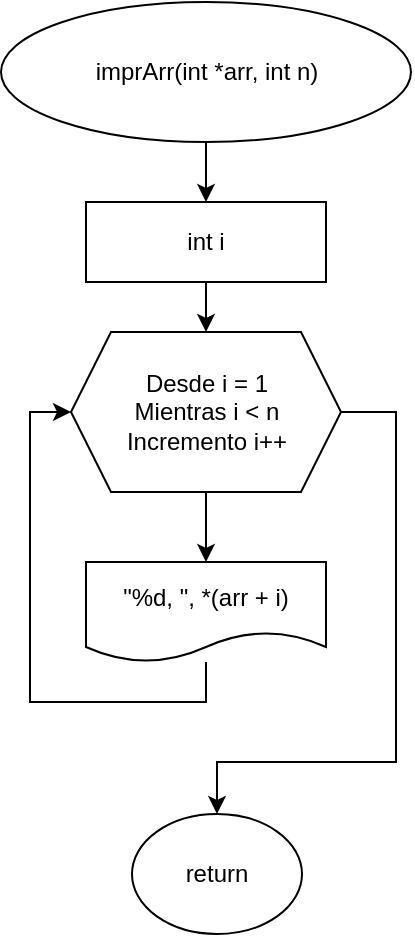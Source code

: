 <mxfile version="22.0.0" type="device">
  <diagram name="Página-1" id="5vkWipXI4Jd7R3DipBLy">
    <mxGraphModel dx="989" dy="553" grid="1" gridSize="10" guides="1" tooltips="1" connect="1" arrows="1" fold="1" page="1" pageScale="1" pageWidth="827" pageHeight="1169" math="0" shadow="0">
      <root>
        <mxCell id="0" />
        <mxCell id="1" parent="0" />
        <mxCell id="yecwBfwort3IGkdsRdy6-21" style="edgeStyle=orthogonalEdgeStyle;rounded=0;orthogonalLoop=1;jettySize=auto;html=1;entryX=0.5;entryY=0;entryDx=0;entryDy=0;" edge="1" parent="1" source="yecwBfwort3IGkdsRdy6-2" target="yecwBfwort3IGkdsRdy6-19">
          <mxGeometry relative="1" as="geometry" />
        </mxCell>
        <mxCell id="yecwBfwort3IGkdsRdy6-2" value="imprArr(int *arr, int n)" style="ellipse;whiteSpace=wrap;html=1;" vertex="1" parent="1">
          <mxGeometry x="442.5" y="40" width="205" height="70" as="geometry" />
        </mxCell>
        <mxCell id="yecwBfwort3IGkdsRdy6-23" style="edgeStyle=orthogonalEdgeStyle;rounded=0;orthogonalLoop=1;jettySize=auto;html=1;entryX=0.5;entryY=0;entryDx=0;entryDy=0;" edge="1" parent="1" source="yecwBfwort3IGkdsRdy6-19" target="yecwBfwort3IGkdsRdy6-22">
          <mxGeometry relative="1" as="geometry" />
        </mxCell>
        <mxCell id="yecwBfwort3IGkdsRdy6-19" value="int i" style="rounded=0;whiteSpace=wrap;html=1;" vertex="1" parent="1">
          <mxGeometry x="485" y="140" width="120" height="40" as="geometry" />
        </mxCell>
        <mxCell id="yecwBfwort3IGkdsRdy6-49" style="edgeStyle=orthogonalEdgeStyle;rounded=0;orthogonalLoop=1;jettySize=auto;html=1;entryX=0.5;entryY=0;entryDx=0;entryDy=0;" edge="1" parent="1" source="yecwBfwort3IGkdsRdy6-22" target="yecwBfwort3IGkdsRdy6-38">
          <mxGeometry relative="1" as="geometry">
            <Array as="points">
              <mxPoint x="640" y="245" />
              <mxPoint x="640" y="420" />
              <mxPoint x="550" y="420" />
            </Array>
          </mxGeometry>
        </mxCell>
        <mxCell id="yecwBfwort3IGkdsRdy6-92" style="edgeStyle=orthogonalEdgeStyle;rounded=0;orthogonalLoop=1;jettySize=auto;html=1;entryX=0.5;entryY=0;entryDx=0;entryDy=0;" edge="1" parent="1" source="yecwBfwort3IGkdsRdy6-22" target="yecwBfwort3IGkdsRdy6-91">
          <mxGeometry relative="1" as="geometry" />
        </mxCell>
        <mxCell id="yecwBfwort3IGkdsRdy6-22" value="Desde i = 1&lt;br&gt;Mientras i &amp;lt; n&lt;br&gt;Incremento i++" style="shape=hexagon;perimeter=hexagonPerimeter2;whiteSpace=wrap;html=1;fixedSize=1;" vertex="1" parent="1">
          <mxGeometry x="477.5" y="205" width="135" height="80" as="geometry" />
        </mxCell>
        <mxCell id="yecwBfwort3IGkdsRdy6-38" value="return" style="ellipse;whiteSpace=wrap;html=1;" vertex="1" parent="1">
          <mxGeometry x="508" y="446" width="85" height="60" as="geometry" />
        </mxCell>
        <mxCell id="yecwBfwort3IGkdsRdy6-93" style="edgeStyle=orthogonalEdgeStyle;rounded=0;orthogonalLoop=1;jettySize=auto;html=1;entryX=0;entryY=0.5;entryDx=0;entryDy=0;" edge="1" parent="1" source="yecwBfwort3IGkdsRdy6-91" target="yecwBfwort3IGkdsRdy6-22">
          <mxGeometry relative="1" as="geometry">
            <Array as="points">
              <mxPoint x="545" y="390" />
              <mxPoint x="457" y="390" />
              <mxPoint x="457" y="245" />
            </Array>
          </mxGeometry>
        </mxCell>
        <mxCell id="yecwBfwort3IGkdsRdy6-91" value="&quot;%d, &quot;, *(arr + i)" style="shape=document;whiteSpace=wrap;html=1;boundedLbl=1;" vertex="1" parent="1">
          <mxGeometry x="485" y="320" width="120" height="50" as="geometry" />
        </mxCell>
      </root>
    </mxGraphModel>
  </diagram>
</mxfile>
